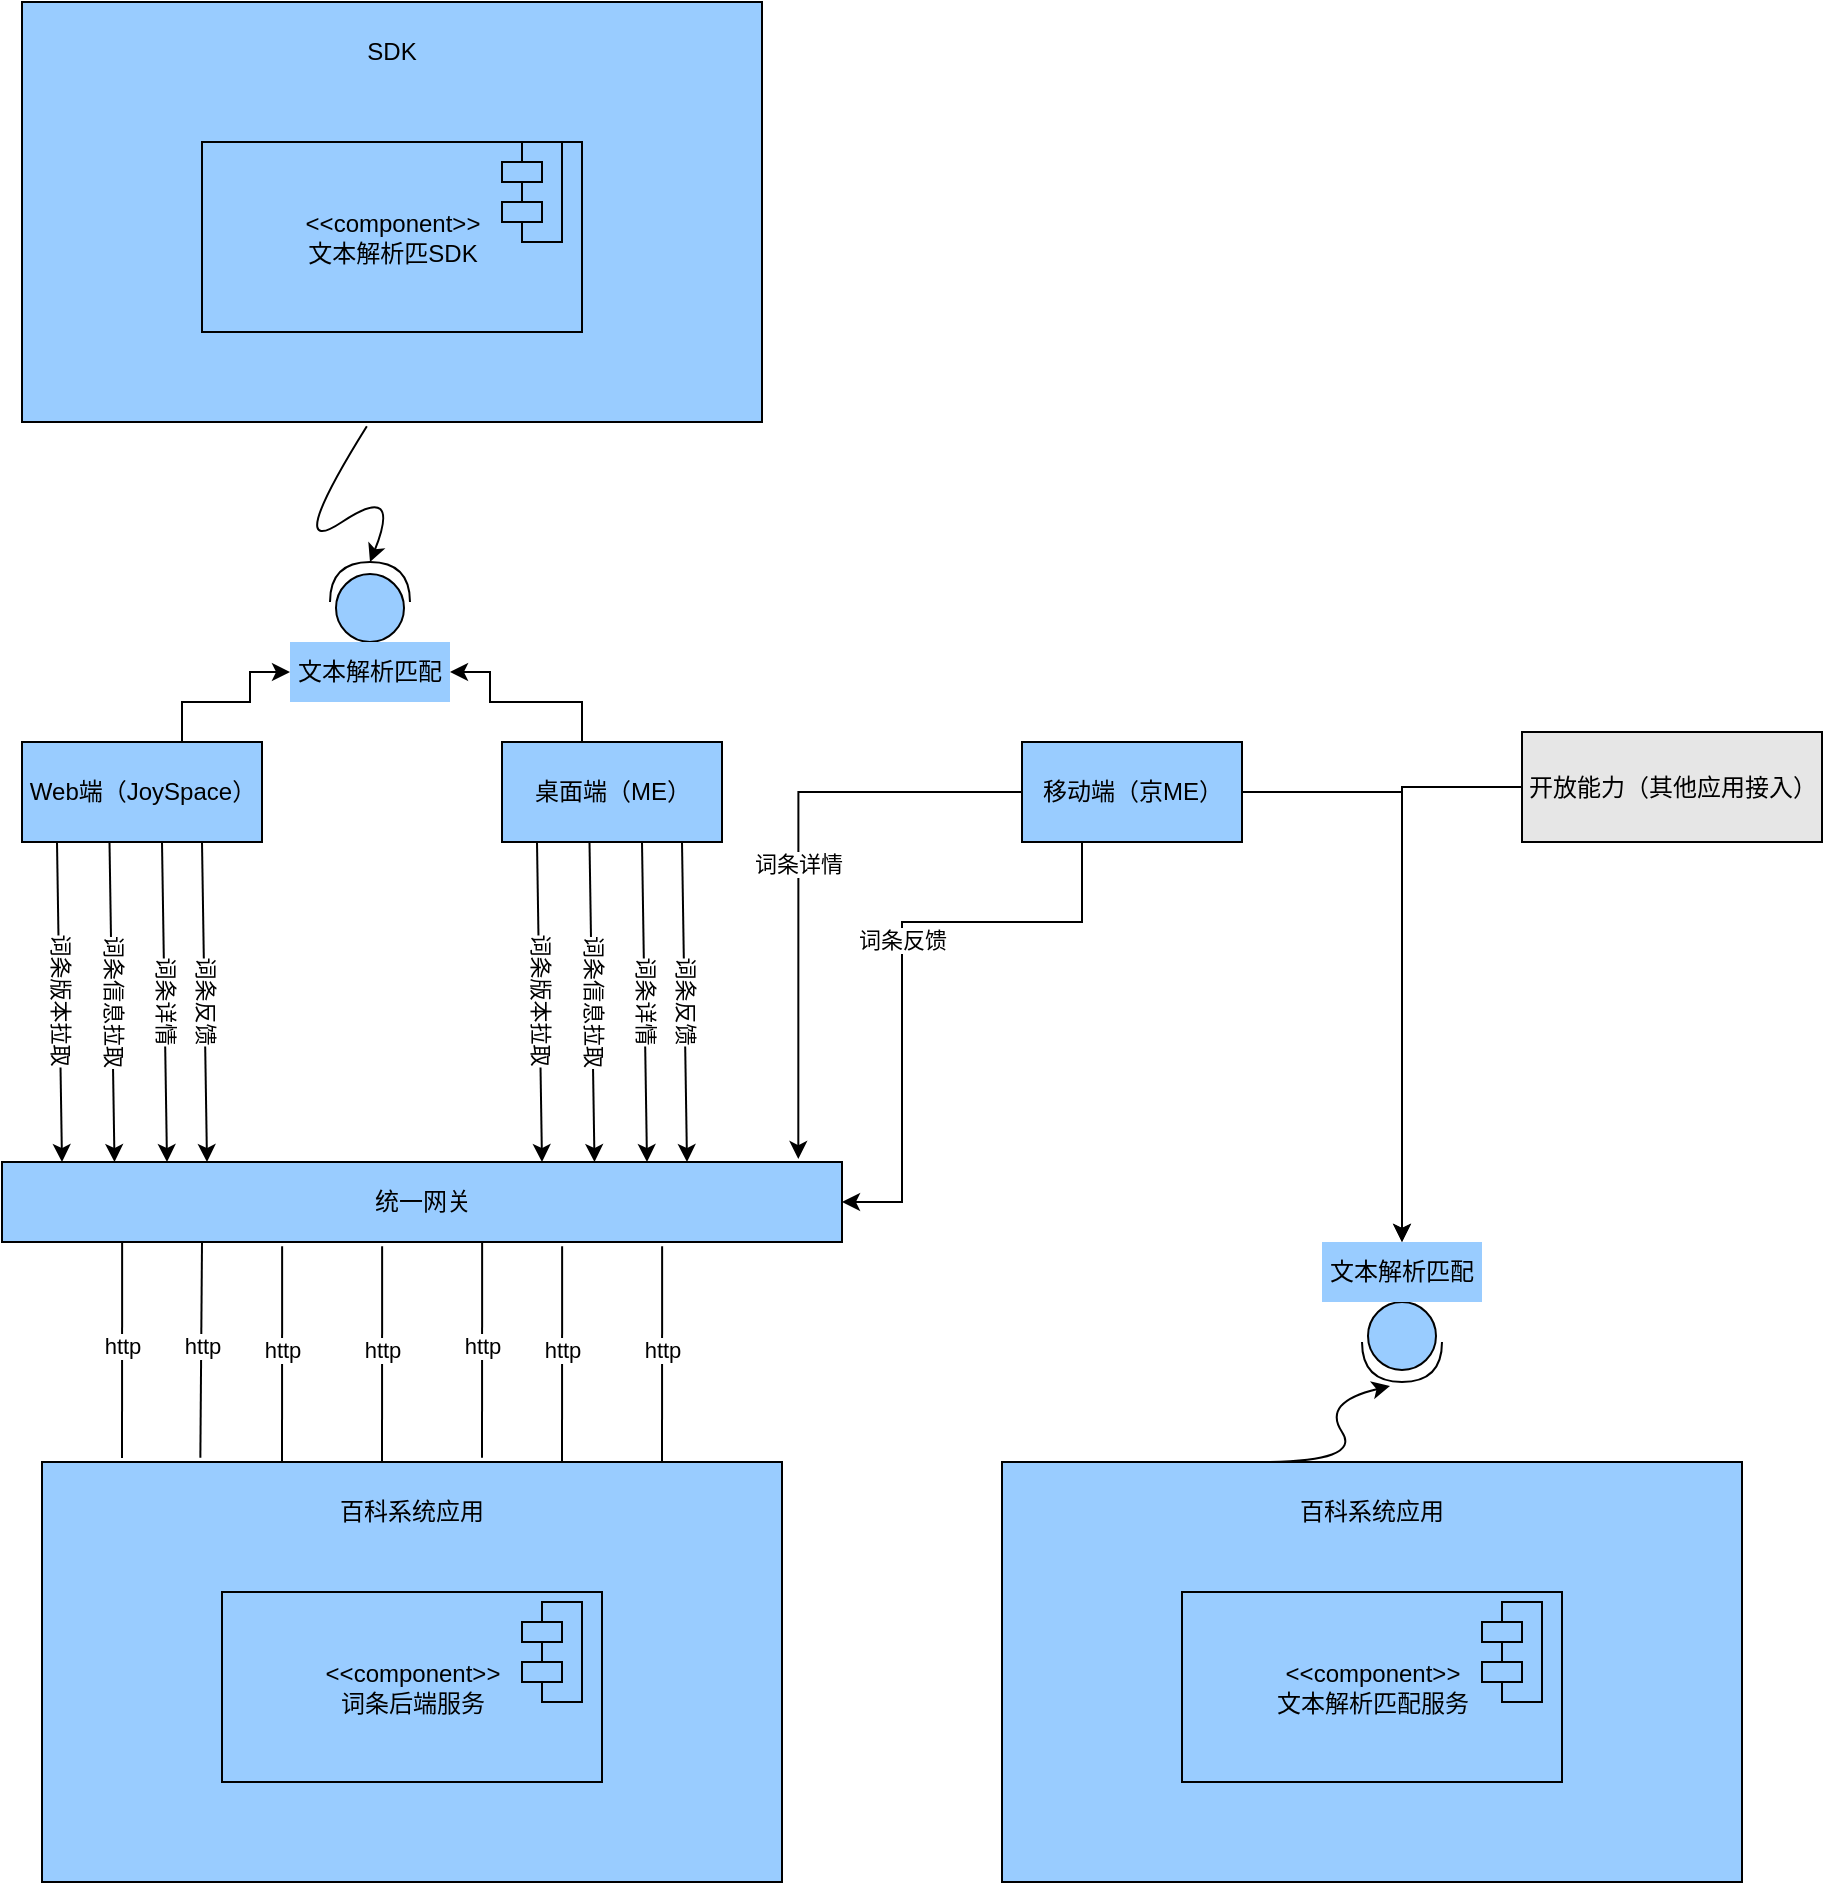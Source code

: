 <mxfile version="20.2.2" type="github">
  <diagram id="c7ozrk_fZ8QUGNJ9KNhC" name="第 1 页">
    <mxGraphModel dx="1678" dy="2074" grid="1" gridSize="10" guides="1" tooltips="1" connect="1" arrows="1" fold="1" page="1" pageScale="1" pageWidth="827" pageHeight="1169" math="0" shadow="0">
      <root>
        <mxCell id="0" />
        <mxCell id="1" parent="0" />
        <mxCell id="vVWOFLdrRgywpa_xTOqv-93" style="edgeStyle=orthogonalEdgeStyle;rounded=0;orthogonalLoop=1;jettySize=auto;html=1;entryX=0;entryY=0.5;entryDx=0;entryDy=0;fillColor=#99CCFF;" edge="1" parent="1" source="vVWOFLdrRgywpa_xTOqv-4" target="vVWOFLdrRgywpa_xTOqv-92">
          <mxGeometry relative="1" as="geometry">
            <Array as="points">
              <mxPoint x="280" y="-30" />
              <mxPoint x="314" y="-30" />
              <mxPoint x="314" y="-45" />
            </Array>
          </mxGeometry>
        </mxCell>
        <mxCell id="vVWOFLdrRgywpa_xTOqv-4" value="Web端（JoySpace）" style="html=1;fillColor=#99CCFF;" vertex="1" parent="1">
          <mxGeometry x="200" y="-10" width="120" height="50" as="geometry" />
        </mxCell>
        <mxCell id="vVWOFLdrRgywpa_xTOqv-94" style="edgeStyle=orthogonalEdgeStyle;rounded=0;orthogonalLoop=1;jettySize=auto;html=1;entryX=1;entryY=0.5;entryDx=0;entryDy=0;fillColor=#99CCFF;" edge="1" parent="1" source="vVWOFLdrRgywpa_xTOqv-5" target="vVWOFLdrRgywpa_xTOqv-92">
          <mxGeometry relative="1" as="geometry">
            <Array as="points">
              <mxPoint x="480" y="-30" />
              <mxPoint x="434" y="-30" />
              <mxPoint x="434" y="-45" />
            </Array>
          </mxGeometry>
        </mxCell>
        <mxCell id="vVWOFLdrRgywpa_xTOqv-5" value="桌面端（ME）" style="html=1;fillColor=#99CCFF;" vertex="1" parent="1">
          <mxGeometry x="440" y="-10" width="110" height="50" as="geometry" />
        </mxCell>
        <mxCell id="vVWOFLdrRgywpa_xTOqv-6" value="统一网关" style="html=1;fillColor=#99CCFF;" vertex="1" parent="1">
          <mxGeometry x="190" y="200" width="420" height="40" as="geometry" />
        </mxCell>
        <mxCell id="vVWOFLdrRgywpa_xTOqv-7" value="" style="html=1;fillColor=#99CCFF;" vertex="1" parent="1">
          <mxGeometry x="210" y="350" width="370" height="210" as="geometry" />
        </mxCell>
        <mxCell id="vVWOFLdrRgywpa_xTOqv-9" value="&amp;lt;&amp;lt;component&amp;gt;&amp;gt;&lt;br&gt;词条后端服务" style="html=1;fillColor=#99CCFF;" vertex="1" parent="1">
          <mxGeometry x="300" y="415" width="190" height="95" as="geometry" />
        </mxCell>
        <mxCell id="vVWOFLdrRgywpa_xTOqv-10" value="" style="shape=module;align=left;spacingLeft=20;align=center;verticalAlign=top;fillColor=#99CCFF;" vertex="1" parent="1">
          <mxGeometry x="450" y="420" width="30" height="50" as="geometry" />
        </mxCell>
        <mxCell id="vVWOFLdrRgywpa_xTOqv-13" value="百科系统应用" style="text;html=1;strokeColor=none;fillColor=#99CCFF;align=center;verticalAlign=middle;whiteSpace=wrap;rounded=0;" vertex="1" parent="1">
          <mxGeometry x="350" y="360" width="90" height="30" as="geometry" />
        </mxCell>
        <mxCell id="vVWOFLdrRgywpa_xTOqv-14" value="" style="endArrow=none;html=1;rounded=0;exitX=0.214;exitY=-0.01;exitDx=0;exitDy=0;exitPerimeter=0;fillColor=#99CCFF;" edge="1" parent="1" source="vVWOFLdrRgywpa_xTOqv-7">
          <mxGeometry width="50" height="50" relative="1" as="geometry">
            <mxPoint x="290" y="340" as="sourcePoint" />
            <mxPoint x="290" y="240" as="targetPoint" />
          </mxGeometry>
        </mxCell>
        <mxCell id="vVWOFLdrRgywpa_xTOqv-15" value="http" style="edgeLabel;html=1;align=center;verticalAlign=middle;resizable=0;points=[];fillColor=#99CCFF;" vertex="1" connectable="0" parent="vVWOFLdrRgywpa_xTOqv-14">
          <mxGeometry x="0.036" relative="1" as="geometry">
            <mxPoint as="offset" />
          </mxGeometry>
        </mxCell>
        <mxCell id="vVWOFLdrRgywpa_xTOqv-16" value="" style="endArrow=none;html=1;rounded=0;exitX=0.216;exitY=-0.01;exitDx=0;exitDy=0;exitPerimeter=0;fillColor=#99CCFF;" edge="1" parent="1">
          <mxGeometry width="50" height="50" relative="1" as="geometry">
            <mxPoint x="330.0" y="350.0" as="sourcePoint" />
            <mxPoint x="330.08" y="242.1" as="targetPoint" />
          </mxGeometry>
        </mxCell>
        <mxCell id="vVWOFLdrRgywpa_xTOqv-17" value="http" style="edgeLabel;html=1;align=center;verticalAlign=middle;resizable=0;points=[];fillColor=#99CCFF;" vertex="1" connectable="0" parent="vVWOFLdrRgywpa_xTOqv-16">
          <mxGeometry x="0.036" relative="1" as="geometry">
            <mxPoint as="offset" />
          </mxGeometry>
        </mxCell>
        <mxCell id="vVWOFLdrRgywpa_xTOqv-18" value="" style="endArrow=none;html=1;rounded=0;exitX=0.216;exitY=-0.01;exitDx=0;exitDy=0;exitPerimeter=0;fillColor=#99CCFF;" edge="1" parent="1">
          <mxGeometry width="50" height="50" relative="1" as="geometry">
            <mxPoint x="380.0" y="350.0" as="sourcePoint" />
            <mxPoint x="380.08" y="242.1" as="targetPoint" />
          </mxGeometry>
        </mxCell>
        <mxCell id="vVWOFLdrRgywpa_xTOqv-19" value="http" style="edgeLabel;html=1;align=center;verticalAlign=middle;resizable=0;points=[];fillColor=#99CCFF;" vertex="1" connectable="0" parent="vVWOFLdrRgywpa_xTOqv-18">
          <mxGeometry x="0.036" relative="1" as="geometry">
            <mxPoint as="offset" />
          </mxGeometry>
        </mxCell>
        <mxCell id="vVWOFLdrRgywpa_xTOqv-20" value="" style="endArrow=none;html=1;rounded=0;exitX=0.216;exitY=-0.01;exitDx=0;exitDy=0;exitPerimeter=0;fillColor=#99CCFF;" edge="1" parent="1">
          <mxGeometry width="50" height="50" relative="1" as="geometry">
            <mxPoint x="430.0" y="347.9" as="sourcePoint" />
            <mxPoint x="430.08" y="240" as="targetPoint" />
          </mxGeometry>
        </mxCell>
        <mxCell id="vVWOFLdrRgywpa_xTOqv-21" value="http" style="edgeLabel;html=1;align=center;verticalAlign=middle;resizable=0;points=[];fillColor=#99CCFF;" vertex="1" connectable="0" parent="vVWOFLdrRgywpa_xTOqv-20">
          <mxGeometry x="0.036" relative="1" as="geometry">
            <mxPoint as="offset" />
          </mxGeometry>
        </mxCell>
        <mxCell id="vVWOFLdrRgywpa_xTOqv-22" value="" style="endArrow=none;html=1;rounded=0;exitX=0.216;exitY=-0.01;exitDx=0;exitDy=0;exitPerimeter=0;fillColor=#99CCFF;" edge="1" parent="1">
          <mxGeometry width="50" height="50" relative="1" as="geometry">
            <mxPoint x="470.0" y="350.0" as="sourcePoint" />
            <mxPoint x="470.08" y="242.1" as="targetPoint" />
          </mxGeometry>
        </mxCell>
        <mxCell id="vVWOFLdrRgywpa_xTOqv-23" value="http" style="edgeLabel;html=1;align=center;verticalAlign=middle;resizable=0;points=[];fillColor=#99CCFF;" vertex="1" connectable="0" parent="vVWOFLdrRgywpa_xTOqv-22">
          <mxGeometry x="0.036" relative="1" as="geometry">
            <mxPoint as="offset" />
          </mxGeometry>
        </mxCell>
        <mxCell id="vVWOFLdrRgywpa_xTOqv-24" value="" style="endArrow=none;html=1;rounded=0;exitX=0.216;exitY=-0.01;exitDx=0;exitDy=0;exitPerimeter=0;fillColor=#99CCFF;" edge="1" parent="1">
          <mxGeometry width="50" height="50" relative="1" as="geometry">
            <mxPoint x="520.0" y="350.0" as="sourcePoint" />
            <mxPoint x="520.08" y="242.1" as="targetPoint" />
          </mxGeometry>
        </mxCell>
        <mxCell id="vVWOFLdrRgywpa_xTOqv-25" value="http" style="edgeLabel;html=1;align=center;verticalAlign=middle;resizable=0;points=[];fillColor=#99CCFF;" vertex="1" connectable="0" parent="vVWOFLdrRgywpa_xTOqv-24">
          <mxGeometry x="0.036" relative="1" as="geometry">
            <mxPoint as="offset" />
          </mxGeometry>
        </mxCell>
        <mxCell id="vVWOFLdrRgywpa_xTOqv-26" value="" style="endArrow=none;html=1;rounded=0;fillColor=#99CCFF;" edge="1" parent="1">
          <mxGeometry width="50" height="50" relative="1" as="geometry">
            <mxPoint x="250" y="348" as="sourcePoint" />
            <mxPoint x="250.08" y="240" as="targetPoint" />
          </mxGeometry>
        </mxCell>
        <mxCell id="vVWOFLdrRgywpa_xTOqv-27" value="http" style="edgeLabel;html=1;align=center;verticalAlign=middle;resizable=0;points=[];fillColor=#99CCFF;" vertex="1" connectable="0" parent="vVWOFLdrRgywpa_xTOqv-26">
          <mxGeometry x="0.036" relative="1" as="geometry">
            <mxPoint as="offset" />
          </mxGeometry>
        </mxCell>
        <mxCell id="vVWOFLdrRgywpa_xTOqv-28" value="" style="endArrow=classic;html=1;rounded=0;exitX=0.25;exitY=1;exitDx=0;exitDy=0;fillColor=#99CCFF;" edge="1" parent="1">
          <mxGeometry width="50" height="50" relative="1" as="geometry">
            <mxPoint x="217.5" y="40" as="sourcePoint" />
            <mxPoint x="220" y="200" as="targetPoint" />
          </mxGeometry>
        </mxCell>
        <mxCell id="vVWOFLdrRgywpa_xTOqv-30" value="词条版本拉取" style="edgeLabel;html=1;align=center;verticalAlign=middle;resizable=0;points=[];rotation=90;fillColor=#99CCFF;" vertex="1" connectable="0" parent="vVWOFLdrRgywpa_xTOqv-28">
          <mxGeometry x="-0.012" y="1" relative="1" as="geometry">
            <mxPoint as="offset" />
          </mxGeometry>
        </mxCell>
        <mxCell id="vVWOFLdrRgywpa_xTOqv-35" value="" style="endArrow=classic;html=1;rounded=0;exitX=0.25;exitY=1;exitDx=0;exitDy=0;fillColor=#99CCFF;" edge="1" parent="1">
          <mxGeometry width="50" height="50" relative="1" as="geometry">
            <mxPoint x="243.75" y="40" as="sourcePoint" />
            <mxPoint x="246.25" y="200" as="targetPoint" />
          </mxGeometry>
        </mxCell>
        <mxCell id="vVWOFLdrRgywpa_xTOqv-36" value="词条信息拉取" style="edgeLabel;html=1;align=center;verticalAlign=middle;resizable=0;points=[];rotation=90;fillColor=#99CCFF;" vertex="1" connectable="0" parent="vVWOFLdrRgywpa_xTOqv-35">
          <mxGeometry x="-0.012" y="1" relative="1" as="geometry">
            <mxPoint as="offset" />
          </mxGeometry>
        </mxCell>
        <mxCell id="vVWOFLdrRgywpa_xTOqv-37" value="" style="endArrow=classic;html=1;rounded=0;exitX=0.25;exitY=1;exitDx=0;exitDy=0;fillColor=#99CCFF;" edge="1" parent="1">
          <mxGeometry width="50" height="50" relative="1" as="geometry">
            <mxPoint x="270" y="40" as="sourcePoint" />
            <mxPoint x="272.5" y="200" as="targetPoint" />
          </mxGeometry>
        </mxCell>
        <mxCell id="vVWOFLdrRgywpa_xTOqv-38" value="词条详情" style="edgeLabel;html=1;align=center;verticalAlign=middle;resizable=0;points=[];rotation=90;fillColor=#99CCFF;" vertex="1" connectable="0" parent="vVWOFLdrRgywpa_xTOqv-37">
          <mxGeometry x="-0.012" y="1" relative="1" as="geometry">
            <mxPoint as="offset" />
          </mxGeometry>
        </mxCell>
        <mxCell id="vVWOFLdrRgywpa_xTOqv-41" value="" style="endArrow=classic;html=1;rounded=0;exitX=0.25;exitY=1;exitDx=0;exitDy=0;fillColor=#99CCFF;" edge="1" parent="1">
          <mxGeometry width="50" height="50" relative="1" as="geometry">
            <mxPoint x="290" y="40" as="sourcePoint" />
            <mxPoint x="292.5" y="200" as="targetPoint" />
          </mxGeometry>
        </mxCell>
        <mxCell id="vVWOFLdrRgywpa_xTOqv-42" value="词条反馈&lt;br&gt;" style="edgeLabel;html=1;align=center;verticalAlign=middle;resizable=0;points=[];rotation=90;fillColor=#99CCFF;" vertex="1" connectable="0" parent="vVWOFLdrRgywpa_xTOqv-41">
          <mxGeometry x="-0.012" y="1" relative="1" as="geometry">
            <mxPoint as="offset" />
          </mxGeometry>
        </mxCell>
        <mxCell id="vVWOFLdrRgywpa_xTOqv-43" value="" style="html=1;fillColor=#99CCFF;" vertex="1" parent="1">
          <mxGeometry x="690" y="350" width="370" height="210" as="geometry" />
        </mxCell>
        <mxCell id="vVWOFLdrRgywpa_xTOqv-44" value="&amp;lt;&amp;lt;component&amp;gt;&amp;gt;&lt;br&gt;文本解析匹配服务" style="html=1;fillColor=#99CCFF;" vertex="1" parent="1">
          <mxGeometry x="780" y="415" width="190" height="95" as="geometry" />
        </mxCell>
        <mxCell id="vVWOFLdrRgywpa_xTOqv-45" value="" style="shape=module;align=left;spacingLeft=20;align=center;verticalAlign=top;fillColor=#99CCFF;" vertex="1" parent="1">
          <mxGeometry x="930" y="420" width="30" height="50" as="geometry" />
        </mxCell>
        <mxCell id="vVWOFLdrRgywpa_xTOqv-46" value="百科系统应用" style="text;html=1;strokeColor=none;fillColor=#99CCFF;align=center;verticalAlign=middle;whiteSpace=wrap;rounded=0;" vertex="1" parent="1">
          <mxGeometry x="830" y="360" width="90" height="30" as="geometry" />
        </mxCell>
        <mxCell id="vVWOFLdrRgywpa_xTOqv-67" value="词条详情" style="edgeStyle=orthogonalEdgeStyle;rounded=0;orthogonalLoop=1;jettySize=auto;html=1;entryX=0.948;entryY=-0.037;entryDx=0;entryDy=0;entryPerimeter=0;fillColor=#99CCFF;" edge="1" parent="1" source="vVWOFLdrRgywpa_xTOqv-47" target="vVWOFLdrRgywpa_xTOqv-6">
          <mxGeometry relative="1" as="geometry" />
        </mxCell>
        <mxCell id="vVWOFLdrRgywpa_xTOqv-81" style="edgeStyle=orthogonalEdgeStyle;rounded=0;orthogonalLoop=1;jettySize=auto;html=1;fillColor=#99CCFF;" edge="1" parent="1" source="vVWOFLdrRgywpa_xTOqv-47" target="vVWOFLdrRgywpa_xTOqv-78">
          <mxGeometry relative="1" as="geometry" />
        </mxCell>
        <mxCell id="vVWOFLdrRgywpa_xTOqv-47" value="移动端（京ME）" style="html=1;fillColor=#99CCFF;" vertex="1" parent="1">
          <mxGeometry x="700" y="-10" width="110" height="50" as="geometry" />
        </mxCell>
        <mxCell id="vVWOFLdrRgywpa_xTOqv-48" value="" style="endArrow=classic;html=1;rounded=0;exitX=0.25;exitY=1;exitDx=0;exitDy=0;fillColor=#99CCFF;" edge="1" parent="1">
          <mxGeometry width="50" height="50" relative="1" as="geometry">
            <mxPoint x="457.5" y="40" as="sourcePoint" />
            <mxPoint x="460" y="200" as="targetPoint" />
          </mxGeometry>
        </mxCell>
        <mxCell id="vVWOFLdrRgywpa_xTOqv-49" value="词条版本拉取" style="edgeLabel;html=1;align=center;verticalAlign=middle;resizable=0;points=[];rotation=90;fillColor=#99CCFF;" vertex="1" connectable="0" parent="vVWOFLdrRgywpa_xTOqv-48">
          <mxGeometry x="-0.012" y="1" relative="1" as="geometry">
            <mxPoint as="offset" />
          </mxGeometry>
        </mxCell>
        <mxCell id="vVWOFLdrRgywpa_xTOqv-50" value="" style="endArrow=classic;html=1;rounded=0;exitX=0.25;exitY=1;exitDx=0;exitDy=0;fillColor=#99CCFF;" edge="1" parent="1">
          <mxGeometry width="50" height="50" relative="1" as="geometry">
            <mxPoint x="483.75" y="40" as="sourcePoint" />
            <mxPoint x="486.25" y="200" as="targetPoint" />
          </mxGeometry>
        </mxCell>
        <mxCell id="vVWOFLdrRgywpa_xTOqv-51" value="词条信息拉取" style="edgeLabel;html=1;align=center;verticalAlign=middle;resizable=0;points=[];rotation=90;fillColor=#99CCFF;" vertex="1" connectable="0" parent="vVWOFLdrRgywpa_xTOqv-50">
          <mxGeometry x="-0.012" y="1" relative="1" as="geometry">
            <mxPoint as="offset" />
          </mxGeometry>
        </mxCell>
        <mxCell id="vVWOFLdrRgywpa_xTOqv-52" value="" style="endArrow=classic;html=1;rounded=0;exitX=0.25;exitY=1;exitDx=0;exitDy=0;fillColor=#99CCFF;" edge="1" parent="1">
          <mxGeometry width="50" height="50" relative="1" as="geometry">
            <mxPoint x="510" y="40" as="sourcePoint" />
            <mxPoint x="512.5" y="200" as="targetPoint" />
          </mxGeometry>
        </mxCell>
        <mxCell id="vVWOFLdrRgywpa_xTOqv-53" value="词条详情" style="edgeLabel;html=1;align=center;verticalAlign=middle;resizable=0;points=[];rotation=90;fillColor=#99CCFF;" vertex="1" connectable="0" parent="vVWOFLdrRgywpa_xTOqv-52">
          <mxGeometry x="-0.012" y="1" relative="1" as="geometry">
            <mxPoint as="offset" />
          </mxGeometry>
        </mxCell>
        <mxCell id="vVWOFLdrRgywpa_xTOqv-54" value="" style="endArrow=classic;html=1;rounded=0;exitX=0.25;exitY=1;exitDx=0;exitDy=0;fillColor=#99CCFF;" edge="1" parent="1">
          <mxGeometry width="50" height="50" relative="1" as="geometry">
            <mxPoint x="530" y="40" as="sourcePoint" />
            <mxPoint x="532.5" y="200" as="targetPoint" />
          </mxGeometry>
        </mxCell>
        <mxCell id="vVWOFLdrRgywpa_xTOqv-55" value="词条反馈&lt;br&gt;" style="edgeLabel;html=1;align=center;verticalAlign=middle;resizable=0;points=[];rotation=90;fillColor=#99CCFF;" vertex="1" connectable="0" parent="vVWOFLdrRgywpa_xTOqv-54">
          <mxGeometry x="-0.012" y="1" relative="1" as="geometry">
            <mxPoint as="offset" />
          </mxGeometry>
        </mxCell>
        <mxCell id="vVWOFLdrRgywpa_xTOqv-68" value="词条反馈" style="edgeStyle=orthogonalEdgeStyle;rounded=0;orthogonalLoop=1;jettySize=auto;html=1;entryX=1;entryY=0.5;entryDx=0;entryDy=0;fillColor=#99CCFF;" edge="1" parent="1" target="vVWOFLdrRgywpa_xTOqv-6">
          <mxGeometry relative="1" as="geometry">
            <mxPoint x="751.84" y="40" as="sourcePoint" />
            <mxPoint x="640.0" y="223.52" as="targetPoint" />
            <Array as="points">
              <mxPoint x="730" y="40" />
              <mxPoint x="730" y="80" />
              <mxPoint x="640" y="80" />
              <mxPoint x="640" y="220" />
            </Array>
          </mxGeometry>
        </mxCell>
        <mxCell id="vVWOFLdrRgywpa_xTOqv-82" style="edgeStyle=orthogonalEdgeStyle;rounded=0;orthogonalLoop=1;jettySize=auto;html=1;entryX=0.5;entryY=0;entryDx=0;entryDy=0;fillColor=#99CCFF;" edge="1" parent="1" source="vVWOFLdrRgywpa_xTOqv-69" target="vVWOFLdrRgywpa_xTOqv-78">
          <mxGeometry relative="1" as="geometry">
            <Array as="points">
              <mxPoint x="890" y="13" />
            </Array>
          </mxGeometry>
        </mxCell>
        <mxCell id="vVWOFLdrRgywpa_xTOqv-69" value="开放能力（其他应用接入）" style="html=1;fillColor=#E6E6E6;" vertex="1" parent="1">
          <mxGeometry x="950" y="-15" width="150" height="55" as="geometry" />
        </mxCell>
        <mxCell id="vVWOFLdrRgywpa_xTOqv-73" value="" style="shape=providedRequiredInterface;html=1;verticalLabelPosition=bottom;sketch=0;rotation=90;fillColor=#99CCFF;" vertex="1" parent="1">
          <mxGeometry x="870" y="270" width="40" height="40" as="geometry" />
        </mxCell>
        <mxCell id="vVWOFLdrRgywpa_xTOqv-78" value="文本解析匹配" style="text;html=1;strokeColor=none;fillColor=#99CCFF;align=center;verticalAlign=middle;whiteSpace=wrap;rounded=0;" vertex="1" parent="1">
          <mxGeometry x="850" y="240" width="80" height="30" as="geometry" />
        </mxCell>
        <mxCell id="vVWOFLdrRgywpa_xTOqv-80" value="" style="curved=1;endArrow=classic;html=1;rounded=0;entryX=1.05;entryY=0.65;entryDx=0;entryDy=0;entryPerimeter=0;fillColor=#99CCFF;" edge="1" parent="1" target="vVWOFLdrRgywpa_xTOqv-73">
          <mxGeometry width="50" height="50" relative="1" as="geometry">
            <mxPoint x="820" y="350" as="sourcePoint" />
            <mxPoint x="870" y="300" as="targetPoint" />
            <Array as="points">
              <mxPoint x="870" y="350" />
              <mxPoint x="850" y="320" />
            </Array>
          </mxGeometry>
        </mxCell>
        <mxCell id="vVWOFLdrRgywpa_xTOqv-84" value="" style="html=1;fillColor=#99CCFF;" vertex="1" parent="1">
          <mxGeometry x="200" y="-380" width="370" height="210" as="geometry" />
        </mxCell>
        <mxCell id="vVWOFLdrRgywpa_xTOqv-85" value="&amp;lt;&amp;lt;component&amp;gt;&amp;gt;&lt;br&gt;文本解析匹SDK" style="html=1;fillColor=#99CCFF;" vertex="1" parent="1">
          <mxGeometry x="290" y="-310" width="190" height="95" as="geometry" />
        </mxCell>
        <mxCell id="vVWOFLdrRgywpa_xTOqv-86" value="" style="shape=module;align=left;spacingLeft=20;align=center;verticalAlign=top;fillColor=#99CCFF;" vertex="1" parent="1">
          <mxGeometry x="440" y="-310" width="30" height="50" as="geometry" />
        </mxCell>
        <mxCell id="vVWOFLdrRgywpa_xTOqv-87" value="SDK" style="text;html=1;strokeColor=none;fillColor=#99CCFF;align=center;verticalAlign=middle;whiteSpace=wrap;rounded=0;" vertex="1" parent="1">
          <mxGeometry x="340" y="-370" width="90" height="30" as="geometry" />
        </mxCell>
        <mxCell id="vVWOFLdrRgywpa_xTOqv-88" value="" style="shape=providedRequiredInterface;html=1;verticalLabelPosition=bottom;sketch=0;rotation=-90;fillColor=#99CCFF;" vertex="1" parent="1">
          <mxGeometry x="354" y="-100" width="40" height="40" as="geometry" />
        </mxCell>
        <mxCell id="vVWOFLdrRgywpa_xTOqv-91" value="" style="curved=1;endArrow=classic;html=1;rounded=0;fillColor=#99CCFF;entryX=1;entryY=0.5;entryDx=0;entryDy=0;entryPerimeter=0;exitX=0.466;exitY=1.01;exitDx=0;exitDy=0;exitPerimeter=0;" edge="1" parent="1" source="vVWOFLdrRgywpa_xTOqv-84" target="vVWOFLdrRgywpa_xTOqv-88">
          <mxGeometry width="50" height="50" relative="1" as="geometry">
            <mxPoint x="280" y="-100" as="sourcePoint" />
            <mxPoint x="330" y="-150" as="targetPoint" />
            <Array as="points">
              <mxPoint x="330" y="-100" />
              <mxPoint x="390" y="-140" />
            </Array>
          </mxGeometry>
        </mxCell>
        <mxCell id="vVWOFLdrRgywpa_xTOqv-92" value="文本解析匹配" style="text;html=1;strokeColor=none;fillColor=#99CCFF;align=center;verticalAlign=middle;whiteSpace=wrap;rounded=0;" vertex="1" parent="1">
          <mxGeometry x="334" y="-60" width="80" height="30" as="geometry" />
        </mxCell>
      </root>
    </mxGraphModel>
  </diagram>
</mxfile>

